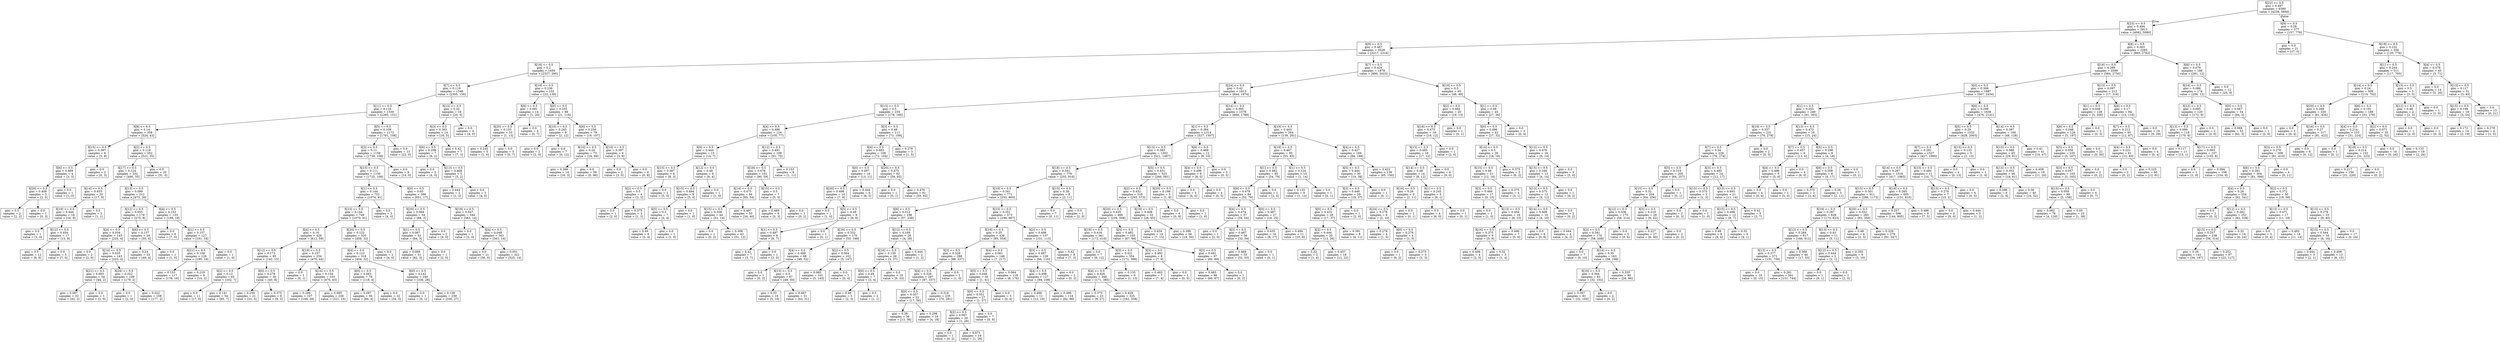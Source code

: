digraph Tree {
node [shape=box] ;
0 [label="X[22] <= 0.5\ngini = 0.487\nsamples = 6390\nvalue = [4239, 5856]"] ;
1 [label="X[23] <= 0.5\ngini = 0.494\nsamples = 5813\nvalue = [4082, 5080]"] ;
0 -> 1 [labeldistance=2.5, labelangle=45, headlabel="True"] ;
2 [label="X[9] <= 0.5\ngini = 0.487\nsamples = 3528\nvalue = [3217, 2318]"] ;
1 -> 2 ;
3 [label="X[16] <= 0.5\ngini = 0.2\nsamples = 1650\nvalue = [2327, 295]"] ;
2 -> 3 ;
4 [label="X[7] <= 0.5\ngini = 0.119\nsamples = 1548\nvalue = [2305, 156]"] ;
3 -> 4 ;
5 [label="X[11] <= 0.5\ngini = 0.116\nsamples = 1530\nvalue = [2285, 151]"] ;
4 -> 5 ;
6 [label="X[8] <= 0.5\ngini = 0.14\nsamples = 358\nvalue = [524, 43]"] ;
5 -> 6 ;
7 [label="X[15] <= 0.5\ngini = 0.397\nsamples = 6\nvalue = [3, 8]"] ;
6 -> 7 ;
8 [label="X[6] <= 0.5\ngini = 0.469\nsamples = 4\nvalue = [3, 5]"] ;
7 -> 8 ;
9 [label="X[20] <= 0.5\ngini = 0.408\nsamples = 3\nvalue = [2, 5]"] ;
8 -> 9 ;
10 [label="gini = 0.5\nsamples = 2\nvalue = [2, 2]"] ;
9 -> 10 ;
11 [label="gini = 0.0\nsamples = 1\nvalue = [0, 3]"] ;
9 -> 11 ;
12 [label="gini = 0.0\nsamples = 1\nvalue = [1, 0]"] ;
8 -> 12 ;
13 [label="gini = 0.0\nsamples = 2\nvalue = [0, 3]"] ;
7 -> 13 ;
14 [label="X[2] <= 0.5\ngini = 0.118\nsamples = 352\nvalue = [521, 35]"] ;
6 -> 14 ;
15 [label="X[17] <= 0.5\ngini = 0.124\nsamples = 332\nvalue = [490, 35]"] ;
14 -> 15 ;
16 [label="X[14] <= 0.5\ngini = 0.453\nsamples = 20\nvalue = [17, 9]"] ;
15 -> 16 ;
17 [label="X[19] <= 0.5\ngini = 0.444\nsamples = 18\nvalue = [16, 8]"] ;
16 -> 17 ;
18 [label="gini = 0.0\nsamples = 1\nvalue = [1, 0]"] ;
17 -> 18 ;
19 [label="X[12] <= 0.5\ngini = 0.454\nsamples = 17\nvalue = [15, 8]"] ;
17 -> 19 ;
20 [label="gini = 0.5\nsamples = 12\nvalue = [8, 8]"] ;
19 -> 20 ;
21 [label="gini = 0.0\nsamples = 5\nvalue = [7, 0]"] ;
19 -> 21 ;
22 [label="gini = 0.5\nsamples = 2\nvalue = [1, 1]"] ;
16 -> 22 ;
23 [label="X[13] <= 0.5\ngini = 0.099\nsamples = 312\nvalue = [473, 26]"] ;
15 -> 23 ;
24 [label="X[12] <= 0.5\ngini = 0.055\nsamples = 179\nvalue = [275, 8]"] ;
23 -> 24 ;
25 [label="X[4] <= 0.5\ngini = 0.034\nsamples = 145\nvalue = [225, 4]"] ;
24 -> 25 ;
26 [label="gini = 0.0\nsamples = 2\nvalue = [2, 0]"] ;
25 -> 26 ;
27 [label="X[14] <= 0.5\ngini = 0.035\nsamples = 143\nvalue = [223, 4]"] ;
25 -> 27 ;
28 [label="X[21] <= 0.5\ngini = 0.083\nsamples = 34\nvalue = [44, 2]"] ;
27 -> 28 ;
29 [label="gini = 0.087\nsamples = 33\nvalue = [42, 2]"] ;
28 -> 29 ;
30 [label="gini = 0.0\nsamples = 1\nvalue = [2, 0]"] ;
28 -> 30 ;
31 [label="X[24] <= 0.5\ngini = 0.022\nsamples = 109\nvalue = [179, 2]"] ;
27 -> 31 ;
32 [label="gini = 0.0\nsamples = 1\nvalue = [2, 0]"] ;
31 -> 32 ;
33 [label="gini = 0.022\nsamples = 108\nvalue = [177, 2]"] ;
31 -> 33 ;
34 [label="X[6] <= 0.5\ngini = 0.137\nsamples = 34\nvalue = [50, 4]"] ;
24 -> 34 ;
35 [label="gini = 0.14\nsamples = 33\nvalue = [49, 4]"] ;
34 -> 35 ;
36 [label="gini = 0.0\nsamples = 1\nvalue = [1, 0]"] ;
34 -> 36 ;
37 [label="X[4] <= 0.5\ngini = 0.153\nsamples = 133\nvalue = [198, 18]"] ;
23 -> 37 ;
38 [label="gini = 0.0\nsamples = 6\nvalue = [7, 0]"] ;
37 -> 38 ;
39 [label="X[1] <= 0.5\ngini = 0.157\nsamples = 127\nvalue = [191, 18]"] ;
37 -> 39 ;
40 [label="X[21] <= 0.5\ngini = 0.158\nsamples = 126\nvalue = [190, 18]"] ;
39 -> 40 ;
41 [label="gini = 0.153\nsamples = 117\nvalue = [176, 16]"] ;
40 -> 41 ;
42 [label="gini = 0.219\nsamples = 9\nvalue = [14, 2]"] ;
40 -> 42 ;
43 [label="gini = 0.0\nsamples = 1\nvalue = [1, 0]"] ;
39 -> 43 ;
44 [label="gini = 0.0\nsamples = 20\nvalue = [31, 0]"] ;
14 -> 44 ;
45 [label="X[5] <= 0.5\ngini = 0.109\nsamples = 1172\nvalue = [1761, 108]"] ;
5 -> 45 ;
46 [label="X[3] <= 0.5\ngini = 0.11\nsamples = 1159\nvalue = [1739, 108]"] ;
45 -> 46 ;
47 [label="X[15] <= 0.5\ngini = 0.111\nsamples = 1150\nvalue = [1725, 108]"] ;
46 -> 47 ;
48 [label="X[1] <= 0.5\ngini = 0.144\nsamples = 752\nvalue = [1074, 91]"] ;
47 -> 48 ;
49 [label="X[13] <= 0.5\ngini = 0.144\nsamples = 749\nvalue = [1070, 91]"] ;
48 -> 49 ;
50 [label="X[4] <= 0.5\ngini = 0.16\nsamples = 429\nvalue = [612, 59]"] ;
49 -> 50 ;
51 [label="X[12] <= 0.5\ngini = 0.173\nsamples = 95\nvalue = [142, 15]"] ;
50 -> 51 ;
52 [label="X[2] <= 0.5\ngini = 0.12\nsamples = 65\nvalue = [102, 7]"] ;
51 -> 52 ;
53 [label="gini = 0.0\nsamples = 11\nvalue = [17, 0]"] ;
52 -> 53 ;
54 [label="gini = 0.141\nsamples = 54\nvalue = [85, 7]"] ;
52 -> 54 ;
55 [label="X[0] <= 0.5\ngini = 0.278\nsamples = 30\nvalue = [40, 8]"] ;
51 -> 55 ;
56 [label="gini = 0.239\nsamples = 21\nvalue = [31, 5]"] ;
55 -> 56 ;
57 [label="gini = 0.375\nsamples = 9\nvalue = [9, 3]"] ;
55 -> 57 ;
58 [label="X[19] <= 0.5\ngini = 0.157\nsamples = 334\nvalue = [470, 44]"] ;
50 -> 58 ;
59 [label="gini = 0.0\nsamples = 1\nvalue = [0, 1]"] ;
58 -> 59 ;
60 [label="X[14] <= 0.5\ngini = 0.154\nsamples = 333\nvalue = [470, 43]"] ;
58 -> 60 ;
61 [label="gini = 0.266\nsamples = 107\nvalue = [149, 28]"] ;
60 -> 61 ;
62 [label="gini = 0.085\nsamples = 226\nvalue = [321, 15]"] ;
60 -> 62 ;
63 [label="X[20] <= 0.5\ngini = 0.122\nsamples = 320\nvalue = [458, 32]"] ;
49 -> 63 ;
64 [label="X[4] <= 0.5\ngini = 0.123\nsamples = 318\nvalue = [454, 32]"] ;
63 -> 64 ;
65 [label="X[0] <= 0.5\ngini = 0.063\nsamples = 78\nvalue = [118, 4]"] ;
64 -> 65 ;
66 [label="gini = 0.087\nsamples = 56\nvalue = [84, 4]"] ;
65 -> 66 ;
67 [label="gini = 0.0\nsamples = 22\nvalue = [34, 0]"] ;
65 -> 67 ;
68 [label="X[0] <= 0.5\ngini = 0.142\nsamples = 240\nvalue = [336, 28]"] ;
64 -> 68 ;
69 [label="gini = 0.0\nsamples = 1\nvalue = [0, 1]"] ;
68 -> 69 ;
70 [label="gini = 0.138\nsamples = 239\nvalue = [336, 27]"] ;
68 -> 70 ;
71 [label="gini = 0.0\nsamples = 2\nvalue = [4, 0]"] ;
63 -> 71 ;
72 [label="gini = 0.0\nsamples = 3\nvalue = [4, 0]"] ;
48 -> 72 ;
73 [label="X[0] <= 0.5\ngini = 0.05\nsamples = 398\nvalue = [651, 17]"] ;
47 -> 73 ;
74 [label="X[20] <= 0.5\ngini = 0.064\nsamples = 54\nvalue = [88, 3]"] ;
73 -> 74 ;
75 [label="X[1] <= 0.5\ngini = 0.067\nsamples = 52\nvalue = [84, 3]"] ;
74 -> 75 ;
76 [label="gini = 0.068\nsamples = 51\nvalue = [82, 3]"] ;
75 -> 76 ;
77 [label="gini = 0.0\nsamples = 1\nvalue = [2, 0]"] ;
75 -> 77 ;
78 [label="gini = 0.0\nsamples = 2\nvalue = [4, 0]"] ;
74 -> 78 ;
79 [label="X[19] <= 0.5\ngini = 0.047\nsamples = 344\nvalue = [563, 14]"] ;
73 -> 79 ;
80 [label="gini = 0.0\nsamples = 1\nvalue = [2, 0]"] ;
79 -> 80 ;
81 [label="X[4] <= 0.5\ngini = 0.048\nsamples = 343\nvalue = [561, 14]"] ;
79 -> 81 ;
82 [label="gini = 0.0\nsamples = 21\nvalue = [36, 0]"] ;
81 -> 82 ;
83 [label="gini = 0.051\nsamples = 322\nvalue = [525, 14]"] ;
81 -> 83 ;
84 [label="gini = 0.0\nsamples = 9\nvalue = [14, 0]"] ;
46 -> 84 ;
85 [label="gini = 0.0\nsamples = 13\nvalue = [22, 0]"] ;
45 -> 85 ;
86 [label="X[15] <= 0.5\ngini = 0.32\nsamples = 18\nvalue = [20, 5]"] ;
4 -> 86 ;
87 [label="X[3] <= 0.5\ngini = 0.363\nsamples = 14\nvalue = [16, 5]"] ;
86 -> 87 ;
88 [label="X[0] <= 0.5\ngini = 0.298\nsamples = 7\nvalue = [9, 2]"] ;
87 -> 88 ;
89 [label="gini = 0.0\nsamples = 2\nvalue = [4, 0]"] ;
88 -> 89 ;
90 [label="X[13] <= 0.5\ngini = 0.408\nsamples = 5\nvalue = [5, 2]"] ;
88 -> 90 ;
91 [label="gini = 0.444\nsamples = 2\nvalue = [1, 2]"] ;
90 -> 91 ;
92 [label="gini = 0.0\nsamples = 3\nvalue = [4, 0]"] ;
90 -> 92 ;
93 [label="gini = 0.42\nsamples = 7\nvalue = [7, 3]"] ;
87 -> 93 ;
94 [label="gini = 0.0\nsamples = 4\nvalue = [4, 0]"] ;
86 -> 94 ;
95 [label="X[19] <= 0.5\ngini = 0.236\nsamples = 102\nvalue = [22, 139]"] ;
3 -> 95 ;
96 [label="X[6] <= 0.5\ngini = 0.091\nsamples = 14\nvalue = [1, 20]"] ;
95 -> 96 ;
97 [label="X[20] <= 0.5\ngini = 0.133\nsamples = 10\nvalue = [1, 13]"] ;
96 -> 97 ;
98 [label="gini = 0.245\nsamples = 5\nvalue = [1, 6]"] ;
97 -> 98 ;
99 [label="gini = 0.0\nsamples = 5\nvalue = [0, 7]"] ;
97 -> 99 ;
100 [label="gini = 0.0\nsamples = 4\nvalue = [0, 7]"] ;
96 -> 100 ;
101 [label="X[0] <= 0.5\ngini = 0.255\nsamples = 88\nvalue = [21, 119]"] ;
95 -> 101 ;
102 [label="X[10] <= 0.5\ngini = 0.245\nsamples = 9\nvalue = [2, 12]"] ;
101 -> 102 ;
103 [label="gini = 0.0\nsamples = 2\nvalue = [2, 0]"] ;
102 -> 103 ;
104 [label="gini = 0.0\nsamples = 7\nvalue = [0, 12]"] ;
102 -> 104 ;
105 [label="X[6] <= 0.5\ngini = 0.256\nsamples = 79\nvalue = [19, 107]"] ;
101 -> 105 ;
106 [label="X[10] <= 0.5\ngini = 0.24\nsamples = 73\nvalue = [16, 99]"] ;
105 -> 106 ;
107 [label="gini = 0.266\nsamples = 14\nvalue = [16, 3]"] ;
106 -> 107 ;
108 [label="gini = 0.0\nsamples = 59\nvalue = [0, 96]"] ;
106 -> 108 ;
109 [label="X[10] <= 0.5\ngini = 0.397\nsamples = 6\nvalue = [3, 8]"] ;
105 -> 109 ;
110 [label="gini = 0.0\nsamples = 2\nvalue = [3, 0]"] ;
109 -> 110 ;
111 [label="gini = 0.0\nsamples = 4\nvalue = [0, 8]"] ;
109 -> 111 ;
112 [label="X[7] <= 0.5\ngini = 0.424\nsamples = 1878\nvalue = [890, 2023]"] ;
2 -> 112 ;
113 [label="X[24] <= 0.5\ngini = 0.42\nsamples = 1813\nvalue = [844, 1974]"] ;
112 -> 113 ;
114 [label="X[13] <= 0.5\ngini = 0.5\nsamples = 235\nvalue = [178, 186]"] ;
113 -> 114 ;
115 [label="X[4] <= 0.5\ngini = 0.488\nsamples = 124\nvalue = [105, 77]"] ;
114 -> 115 ;
116 [label="X[0] <= 0.5\ngini = 0.444\nsamples = 15\nvalue = [14, 7]"] ;
115 -> 116 ;
117 [label="X[15] <= 0.5\ngini = 0.397\nsamples = 6\nvalue = [8, 3]"] ;
116 -> 117 ;
118 [label="X[2] <= 0.5\ngini = 0.5\nsamples = 4\nvalue = [3, 3]"] ;
117 -> 118 ;
119 [label="gini = 0.0\nsamples = 1\nvalue = [2, 0]"] ;
118 -> 119 ;
120 [label="gini = 0.375\nsamples = 3\nvalue = [1, 3]"] ;
118 -> 120 ;
121 [label="gini = 0.0\nsamples = 2\nvalue = [5, 0]"] ;
117 -> 121 ;
122 [label="X[12] <= 0.5\ngini = 0.48\nsamples = 9\nvalue = [6, 4]"] ;
116 -> 122 ;
123 [label="X[15] <= 0.5\ngini = 0.494\nsamples = 8\nvalue = [5, 4]"] ;
122 -> 123 ;
124 [label="X[5] <= 0.5\ngini = 0.5\nsamples = 7\nvalue = [4, 4]"] ;
123 -> 124 ;
125 [label="gini = 0.49\nsamples = 6\nvalue = [3, 4]"] ;
124 -> 125 ;
126 [label="gini = 0.0\nsamples = 1\nvalue = [1, 0]"] ;
124 -> 126 ;
127 [label="gini = 0.0\nsamples = 1\nvalue = [1, 0]"] ;
123 -> 127 ;
128 [label="gini = 0.0\nsamples = 1\nvalue = [1, 0]"] ;
122 -> 128 ;
129 [label="X[12] <= 0.5\ngini = 0.491\nsamples = 109\nvalue = [91, 70]"] ;
115 -> 129 ;
130 [label="X[18] <= 0.5\ngini = 0.478\nsamples = 101\nvalue = [90, 59]"] ;
129 -> 130 ;
131 [label="X[14] <= 0.5\ngini = 0.475\nsamples = 94\nvalue = [85, 54]"] ;
130 -> 131 ;
132 [label="X[15] <= 0.5\ngini = 0.338\nsamples = 44\nvalue = [51, 14]"] ;
131 -> 132 ;
133 [label="gini = 0.0\nsamples = 1\nvalue = [0, 2]"] ;
132 -> 133 ;
134 [label="gini = 0.308\nsamples = 43\nvalue = [51, 12]"] ;
132 -> 134 ;
135 [label="gini = 0.497\nsamples = 50\nvalue = [34, 40]"] ;
131 -> 135 ;
136 [label="X[15] <= 0.5\ngini = 0.5\nsamples = 7\nvalue = [5, 5]"] ;
130 -> 136 ;
137 [label="gini = 0.469\nsamples = 6\nvalue = [5, 3]"] ;
136 -> 137 ;
138 [label="gini = 0.0\nsamples = 1\nvalue = [0, 2]"] ;
136 -> 138 ;
139 [label="gini = 0.153\nsamples = 8\nvalue = [1, 11]"] ;
129 -> 139 ;
140 [label="X[3] <= 0.5\ngini = 0.48\nsamples = 111\nvalue = [73, 109]"] ;
114 -> 140 ;
141 [label="X[4] <= 0.5\ngini = 0.483\nsamples = 108\nvalue = [72, 104]"] ;
140 -> 141 ;
142 [label="X[0] <= 0.5\ngini = 0.497\nsamples = 16\nvalue = [13, 11]"] ;
141 -> 142 ;
143 [label="X[20] <= 0.5\ngini = 0.498\nsamples = 10\nvalue = [7, 8]"] ;
142 -> 143 ;
144 [label="gini = 0.0\nsamples = 1\nvalue = [1, 0]"] ;
143 -> 144 ;
145 [label="X[5] <= 0.5\ngini = 0.49\nsamples = 9\nvalue = [6, 8]"] ;
143 -> 145 ;
146 [label="X[1] <= 0.5\ngini = 0.497\nsamples = 8\nvalue = [6, 7]"] ;
145 -> 146 ;
147 [label="gini = 0.42\nsamples = 7\nvalue = [3, 7]"] ;
146 -> 147 ;
148 [label="gini = 0.0\nsamples = 1\nvalue = [3, 0]"] ;
146 -> 148 ;
149 [label="gini = 0.0\nsamples = 1\nvalue = [0, 1]"] ;
145 -> 149 ;
150 [label="gini = 0.444\nsamples = 6\nvalue = [6, 3]"] ;
142 -> 150 ;
151 [label="X[20] <= 0.5\ngini = 0.475\nsamples = 92\nvalue = [59, 93]"] ;
141 -> 151 ;
152 [label="gini = 0.0\nsamples = 1\nvalue = [0, 1]"] ;
151 -> 152 ;
153 [label="gini = 0.476\nsamples = 91\nvalue = [59, 92]"] ;
151 -> 153 ;
154 [label="gini = 0.278\nsamples = 3\nvalue = [1, 5]"] ;
140 -> 154 ;
155 [label="X[14] <= 0.5\ngini = 0.395\nsamples = 1578\nvalue = [666, 1788]"] ;
113 -> 155 ;
156 [label="X[1] <= 0.5\ngini = 0.384\nsamples = 1314\nvalue = [527, 1507]"] ;
155 -> 156 ;
157 [label="X[13] <= 0.5\ngini = 0.383\nsamples = 1302\nvalue = [521, 1497]"] ;
156 -> 157 ;
158 [label="X[18] <= 0.5\ngini = 0.341\nsamples = 779\nvalue = [255, 916]"] ;
157 -> 158 ;
159 [label="X[19] <= 0.5\ngini = 0.341\nsamples = 771\nvalue = [253, 905]"] ;
158 -> 159 ;
160 [label="X[6] <= 0.5\ngini = 0.312\nsamples = 198\nvalue = [57, 238]"] ;
159 -> 160 ;
161 [label="X[16] <= 0.5\ngini = 0.332\nsamples = 170\nvalue = [53, 199]"] ;
160 -> 161 ;
162 [label="X[4] <= 0.5\ngini = 0.499\nsamples = 68\nvalue = [48, 52]"] ;
161 -> 162 ;
163 [label="gini = 0.0\nsamples = 1\nvalue = [0, 2]"] ;
162 -> 163 ;
164 [label="X[15] <= 0.5\ngini = 0.5\nsamples = 67\nvalue = [48, 50]"] ;
162 -> 164 ;
165 [label="gini = 0.33\nsamples = 16\nvalue = [5, 19]"] ;
164 -> 165 ;
166 [label="gini = 0.487\nsamples = 51\nvalue = [43, 31]"] ;
164 -> 166 ;
167 [label="X[2] <= 0.5\ngini = 0.064\nsamples = 102\nvalue = [5, 147]"] ;
161 -> 167 ;
168 [label="gini = 0.065\nsamples = 101\nvalue = [5, 143]"] ;
167 -> 168 ;
169 [label="gini = 0.0\nsamples = 1\nvalue = [0, 4]"] ;
167 -> 169 ;
170 [label="X[12] <= 0.5\ngini = 0.169\nsamples = 28\nvalue = [4, 39]"] ;
160 -> 170 ;
171 [label="X[16] <= 0.5\ngini = 0.139\nsamples = 26\nvalue = [3, 37]"] ;
170 -> 171 ;
172 [label="X[0] <= 0.5\ngini = 0.49\nsamples = 7\nvalue = [3, 4]"] ;
171 -> 172 ;
173 [label="gini = 0.48\nsamples = 5\nvalue = [2, 3]"] ;
172 -> 173 ;
174 [label="gini = 0.5\nsamples = 2\nvalue = [1, 1]"] ;
172 -> 174 ;
175 [label="gini = 0.0\nsamples = 19\nvalue = [0, 33]"] ;
171 -> 175 ;
176 [label="gini = 0.444\nsamples = 2\nvalue = [1, 2]"] ;
170 -> 176 ;
177 [label="X[15] <= 0.5\ngini = 0.351\nsamples = 573\nvalue = [196, 667]"] ;
159 -> 177 ;
178 [label="X[16] <= 0.5\ngini = 0.25\nsamples = 436\nvalue = [95, 554]"] ;
177 -> 178 ;
179 [label="X[3] <= 0.5\ngini = 0.328\nsamples = 288\nvalue = [88, 337]"] ;
178 -> 179 ;
180 [label="X[4] <= 0.5\ngini = 0.326\nsamples = 287\nvalue = [87, 337]"] ;
179 -> 180 ;
181 [label="X[0] <= 0.5\ngini = 0.357\nsamples = 52\nvalue = [17, 56]"] ;
180 -> 181 ;
182 [label="gini = 0.38\nsamples = 36\nvalue = [13, 38]"] ;
181 -> 182 ;
183 [label="gini = 0.298\nsamples = 16\nvalue = [4, 18]"] ;
181 -> 183 ;
184 [label="gini = 0.319\nsamples = 235\nvalue = [70, 281]"] ;
180 -> 184 ;
185 [label="gini = 0.0\nsamples = 1\nvalue = [1, 0]"] ;
179 -> 185 ;
186 [label="X[4] <= 0.5\ngini = 0.061\nsamples = 148\nvalue = [7, 217]"] ;
178 -> 186 ;
187 [label="X[5] <= 0.5\ngini = 0.046\nsamples = 30\nvalue = [1, 41]"] ;
186 -> 187 ;
188 [label="X[0] <= 0.5\ngini = 0.051\nsamples = 27\nvalue = [1, 37]"] ;
187 -> 188 ;
189 [label="X[2] <= 0.5\ngini = 0.067\nsamples = 20\nvalue = [1, 28]"] ;
188 -> 189 ;
190 [label="gini = 0.0\nsamples = 1\nvalue = [0, 2]"] ;
189 -> 190 ;
191 [label="gini = 0.071\nsamples = 19\nvalue = [1, 26]"] ;
189 -> 191 ;
192 [label="gini = 0.0\nsamples = 7\nvalue = [0, 9]"] ;
188 -> 192 ;
193 [label="gini = 0.0\nsamples = 3\nvalue = [0, 4]"] ;
187 -> 193 ;
194 [label="gini = 0.064\nsamples = 118\nvalue = [6, 176]"] ;
186 -> 194 ;
195 [label="X[2] <= 0.5\ngini = 0.498\nsamples = 137\nvalue = [101, 113]"] ;
177 -> 195 ;
196 [label="X[3] <= 0.5\ngini = 0.497\nsamples = 129\nvalue = [94, 110]"] ;
195 -> 196 ;
197 [label="X[4] <= 0.5\ngini = 0.498\nsamples = 127\nvalue = [94, 108]"] ;
196 -> 197 ;
198 [label="gini = 0.496\nsamples = 11\nvalue = [12, 10]"] ;
197 -> 198 ;
199 [label="gini = 0.496\nsamples = 116\nvalue = [82, 98]"] ;
197 -> 199 ;
200 [label="gini = 0.0\nsamples = 2\nvalue = [0, 2]"] ;
196 -> 200 ;
201 [label="gini = 0.42\nsamples = 8\nvalue = [7, 3]"] ;
195 -> 201 ;
202 [label="X[15] <= 0.5\ngini = 0.26\nsamples = 8\nvalue = [2, 11]"] ;
158 -> 202 ;
203 [label="gini = 0.0\nsamples = 7\nvalue = [0, 11]"] ;
202 -> 203 ;
204 [label="gini = 0.0\nsamples = 1\nvalue = [2, 0]"] ;
202 -> 204 ;
205 [label="X[5] <= 0.5\ngini = 0.431\nsamples = 523\nvalue = [266, 581]"] ;
157 -> 205 ;
206 [label="X[2] <= 0.5\ngini = 0.432\nsamples = 518\nvalue = [265, 573]"] ;
205 -> 206 ;
207 [label="X[20] <= 0.5\ngini = 0.435\nsamples = 466\nvalue = [239, 508]"] ;
206 -> 207 ;
208 [label="X[19] <= 0.5\ngini = 0.416\nsamples = 361\nvalue = [172, 410]"] ;
207 -> 208 ;
209 [label="gini = 0.0\nsamples = 7\nvalue = [0, 12]"] ;
208 -> 209 ;
210 [label="X[3] <= 0.5\ngini = 0.421\nsamples = 354\nvalue = [172, 398]"] ;
208 -> 210 ;
211 [label="X[4] <= 0.5\ngini = 0.426\nsamples = 348\nvalue = [171, 385]"] ;
210 -> 211 ;
212 [label="gini = 0.375\nsamples = 23\nvalue = [9, 27]"] ;
211 -> 212 ;
213 [label="gini = 0.429\nsamples = 325\nvalue = [162, 358]"] ;
211 -> 213 ;
214 [label="gini = 0.133\nsamples = 6\nvalue = [1, 13]"] ;
210 -> 214 ;
215 [label="X[4] <= 0.5\ngini = 0.482\nsamples = 105\nvalue = [67, 98]"] ;
207 -> 215 ;
216 [label="X[3] <= 0.5\ngini = 0.492\nsamples = 8\nvalue = [7, 9]"] ;
215 -> 216 ;
217 [label="gini = 0.463\nsamples = 7\nvalue = [7, 4]"] ;
216 -> 217 ;
218 [label="gini = 0.0\nsamples = 1\nvalue = [0, 5]"] ;
216 -> 218 ;
219 [label="X[3] <= 0.5\ngini = 0.481\nsamples = 97\nvalue = [60, 89]"] ;
215 -> 219 ;
220 [label="gini = 0.483\nsamples = 96\nvalue = [60, 87]"] ;
219 -> 220 ;
221 [label="gini = 0.0\nsamples = 1\nvalue = [0, 2]"] ;
219 -> 221 ;
222 [label="X[19] <= 0.5\ngini = 0.408\nsamples = 52\nvalue = [26, 65]"] ;
206 -> 222 ;
223 [label="gini = 0.434\nsamples = 14\nvalue = [7, 15]"] ;
222 -> 223 ;
224 [label="gini = 0.399\nsamples = 38\nvalue = [19, 50]"] ;
222 -> 224 ;
225 [label="X[20] <= 0.5\ngini = 0.198\nsamples = 5\nvalue = [1, 8]"] ;
205 -> 225 ;
226 [label="gini = 0.0\nsamples = 4\nvalue = [0, 8]"] ;
225 -> 226 ;
227 [label="gini = 0.0\nsamples = 1\nvalue = [1, 0]"] ;
225 -> 227 ;
228 [label="X[6] <= 0.5\ngini = 0.469\nsamples = 12\nvalue = [6, 10]"] ;
156 -> 228 ;
229 [label="X[4] <= 0.5\ngini = 0.496\nsamples = 9\nvalue = [6, 5]"] ;
228 -> 229 ;
230 [label="gini = 0.0\nsamples = 5\nvalue = [6, 0]"] ;
229 -> 230 ;
231 [label="gini = 0.0\nsamples = 4\nvalue = [0, 5]"] ;
229 -> 231 ;
232 [label="gini = 0.0\nsamples = 3\nvalue = [0, 5]"] ;
228 -> 232 ;
233 [label="X[19] <= 0.5\ngini = 0.443\nsamples = 264\nvalue = [139, 281]"] ;
155 -> 233 ;
234 [label="X[18] <= 0.5\ngini = 0.467\nsamples = 95\nvalue = [55, 93]"] ;
233 -> 234 ;
235 [label="X[1] <= 0.5\ngini = 0.482\nsamples = 85\nvalue = [54, 79]"] ;
234 -> 235 ;
236 [label="X[6] <= 0.5\ngini = 0.479\nsamples = 84\nvalue = [52, 79]"] ;
235 -> 236 ;
237 [label="X[4] <= 0.5\ngini = 0.474\nsamples = 57\nvalue = [34, 54]"] ;
236 -> 237 ;
238 [label="gini = 0.0\nsamples = 1\nvalue = [2, 0]"] ;
237 -> 238 ;
239 [label="X[2] <= 0.5\ngini = 0.467\nsamples = 56\nvalue = [32, 54]"] ;
237 -> 239 ;
240 [label="gini = 0.469\nsamples = 55\nvalue = [32, 53]"] ;
239 -> 240 ;
241 [label="gini = 0.0\nsamples = 1\nvalue = [0, 1]"] ;
239 -> 241 ;
242 [label="X[0] <= 0.5\ngini = 0.487\nsamples = 27\nvalue = [18, 25]"] ;
236 -> 242 ;
243 [label="gini = 0.435\nsamples = 16\nvalue = [8, 17]"] ;
242 -> 243 ;
244 [label="gini = 0.494\nsamples = 11\nvalue = [10, 8]"] ;
242 -> 244 ;
245 [label="gini = 0.0\nsamples = 1\nvalue = [2, 0]"] ;
235 -> 245 ;
246 [label="X[1] <= 0.5\ngini = 0.124\nsamples = 10\nvalue = [1, 14]"] ;
234 -> 246 ;
247 [label="gini = 0.133\nsamples = 9\nvalue = [1, 13]"] ;
246 -> 247 ;
248 [label="gini = 0.0\nsamples = 1\nvalue = [0, 1]"] ;
246 -> 248 ;
249 [label="X[4] <= 0.5\ngini = 0.427\nsamples = 169\nvalue = [84, 188]"] ;
233 -> 249 ;
250 [label="X[5] <= 0.5\ngini = 0.444\nsamples = 30\nvalue = [19, 38]"] ;
249 -> 250 ;
251 [label="X[3] <= 0.5\ngini = 0.448\nsamples = 29\nvalue = [19, 37]"] ;
250 -> 251 ;
252 [label="X[0] <= 0.5\ngini = 0.431\nsamples = 28\nvalue = [17, 37]"] ;
251 -> 252 ;
253 [label="X[2] <= 0.5\ngini = 0.444\nsamples = 20\nvalue = [13, 26]"] ;
252 -> 253 ;
254 [label="gini = 0.32\nsamples = 2\nvalue = [1, 4]"] ;
253 -> 254 ;
255 [label="gini = 0.457\nsamples = 18\nvalue = [12, 22]"] ;
253 -> 255 ;
256 [label="gini = 0.391\nsamples = 8\nvalue = [4, 11]"] ;
252 -> 256 ;
257 [label="gini = 0.0\nsamples = 1\nvalue = [2, 0]"] ;
251 -> 257 ;
258 [label="gini = 0.0\nsamples = 1\nvalue = [0, 1]"] ;
250 -> 258 ;
259 [label="gini = 0.422\nsamples = 139\nvalue = [65, 150]"] ;
249 -> 259 ;
260 [label="X[19] <= 0.5\ngini = 0.5\nsamples = 65\nvalue = [46, 49]"] ;
112 -> 260 ;
261 [label="X[2] <= 0.5\ngini = 0.482\nsamples = 20\nvalue = [19, 13]"] ;
260 -> 261 ;
262 [label="X[18] <= 0.5\ngini = 0.475\nsamples = 19\nvalue = [19, 12]"] ;
261 -> 262 ;
263 [label="X[15] <= 0.5\ngini = 0.485\nsamples = 18\nvalue = [17, 12]"] ;
262 -> 263 ;
264 [label="X[14] <= 0.5\ngini = 0.48\nsamples = 14\nvalue = [8, 12]"] ;
263 -> 264 ;
265 [label="X[16] <= 0.5\ngini = 0.26\nsamples = 9\nvalue = [2, 11]"] ;
264 -> 265 ;
266 [label="X[24] <= 0.5\ngini = 0.278\nsamples = 8\nvalue = [2, 10]"] ;
265 -> 266 ;
267 [label="gini = 0.278\nsamples = 4\nvalue = [1, 5]"] ;
266 -> 267 ;
268 [label="X[0] <= 0.5\ngini = 0.278\nsamples = 4\nvalue = [1, 5]"] ;
266 -> 268 ;
269 [label="gini = 0.0\nsamples = 1\nvalue = [0, 2]"] ;
268 -> 269 ;
270 [label="gini = 0.375\nsamples = 3\nvalue = [1, 3]"] ;
268 -> 270 ;
271 [label="gini = 0.0\nsamples = 1\nvalue = [0, 1]"] ;
265 -> 271 ;
272 [label="X[1] <= 0.5\ngini = 0.245\nsamples = 5\nvalue = [6, 1]"] ;
264 -> 272 ;
273 [label="gini = 0.0\nsamples = 4\nvalue = [6, 0]"] ;
272 -> 273 ;
274 [label="gini = 0.0\nsamples = 1\nvalue = [0, 1]"] ;
272 -> 274 ;
275 [label="gini = 0.0\nsamples = 4\nvalue = [9, 0]"] ;
263 -> 275 ;
276 [label="gini = 0.0\nsamples = 1\nvalue = [2, 0]"] ;
262 -> 276 ;
277 [label="gini = 0.0\nsamples = 1\nvalue = [0, 1]"] ;
261 -> 277 ;
278 [label="X[1] <= 0.5\ngini = 0.49\nsamples = 45\nvalue = [27, 36]"] ;
260 -> 278 ;
279 [label="X[0] <= 0.5\ngini = 0.496\nsamples = 42\nvalue = [27, 32]"] ;
278 -> 279 ;
280 [label="X[14] <= 0.5\ngini = 0.5\nsamples = 26\nvalue = [18, 18]"] ;
279 -> 280 ;
281 [label="X[15] <= 0.5\ngini = 0.49\nsamples = 21\nvalue = [12, 16]"] ;
280 -> 281 ;
282 [label="X[3] <= 0.5\ngini = 0.469\nsamples = 17\nvalue = [9, 15]"] ;
281 -> 282 ;
283 [label="gini = 0.0\nsamples = 1\nvalue = [1, 0]"] ;
282 -> 283 ;
284 [label="X[13] <= 0.5\ngini = 0.454\nsamples = 16\nvalue = [8, 15]"] ;
282 -> 284 ;
285 [label="X[16] <= 0.5\ngini = 0.375\nsamples = 9\nvalue = [3, 9]"] ;
284 -> 285 ;
286 [label="gini = 0.408\nsamples = 4\nvalue = [2, 5]"] ;
285 -> 286 ;
287 [label="gini = 0.32\nsamples = 5\nvalue = [1, 4]"] ;
285 -> 287 ;
288 [label="gini = 0.496\nsamples = 7\nvalue = [5, 6]"] ;
284 -> 288 ;
289 [label="gini = 0.375\nsamples = 4\nvalue = [3, 1]"] ;
281 -> 289 ;
290 [label="gini = 0.375\nsamples = 5\nvalue = [6, 2]"] ;
280 -> 290 ;
291 [label="X[12] <= 0.5\ngini = 0.476\nsamples = 16\nvalue = [9, 14]"] ;
279 -> 291 ;
292 [label="X[15] <= 0.5\ngini = 0.346\nsamples = 13\nvalue = [4, 14]"] ;
291 -> 292 ;
293 [label="X[13] <= 0.5\ngini = 0.375\nsamples = 12\nvalue = [4, 12]"] ;
292 -> 293 ;
294 [label="X[14] <= 0.5\ngini = 0.408\nsamples = 10\nvalue = [4, 10]"] ;
293 -> 294 ;
295 [label="gini = 0.0\nsamples = 6\nvalue = [0, 8]"] ;
294 -> 295 ;
296 [label="gini = 0.444\nsamples = 4\nvalue = [4, 2]"] ;
294 -> 296 ;
297 [label="gini = 0.0\nsamples = 2\nvalue = [0, 2]"] ;
293 -> 297 ;
298 [label="gini = 0.0\nsamples = 1\nvalue = [0, 2]"] ;
292 -> 298 ;
299 [label="gini = 0.0\nsamples = 3\nvalue = [5, 0]"] ;
291 -> 299 ;
300 [label="gini = 0.0\nsamples = 3\nvalue = [0, 4]"] ;
278 -> 300 ;
301 [label="X[8] <= 0.5\ngini = 0.363\nsamples = 2285\nvalue = [865, 2762]"] ;
1 -> 301 ;
302 [label="X[18] <= 0.5\ngini = 0.289\nsamples = 2099\nvalue = [584, 2750]"] ;
301 -> 302 ;
303 [label="X[0] <= 0.5\ngini = 0.306\nsamples = 1887\nvalue = [567, 2434]"] ;
302 -> 303 ;
304 [label="X[1] <= 0.5\ngini = 0.355\nsamples = 249\nvalue = [91, 303]"] ;
303 -> 304 ;
305 [label="X[19] <= 0.5\ngini = 0.337\nsamples = 231\nvalue = [76, 279]"] ;
304 -> 305 ;
306 [label="X[7] <= 0.5\ngini = 0.34\nsamples = 229\nvalue = [76, 274]"] ;
305 -> 306 ;
307 [label="X[5] <= 0.5\ngini = 0.319\nsamples = 205\nvalue = [64, 257]"] ;
306 -> 307 ;
308 [label="X[15] <= 0.5\ngini = 0.32\nsamples = 204\nvalue = [64, 256]"] ;
307 -> 308 ;
309 [label="X[12] <= 0.5\ngini = 0.336\nsamples = 175\nvalue = [58, 214]"] ;
308 -> 309 ;
310 [label="X[2] <= 0.5\ngini = 0.341\nsamples = 170\nvalue = [58, 208]"] ;
309 -> 310 ;
311 [label="gini = 0.0\nsamples = 7\nvalue = [0, 10]"] ;
310 -> 311 ;
312 [label="X[14] <= 0.5\ngini = 0.35\nsamples = 163\nvalue = [58, 198]"] ;
310 -> 312 ;
313 [label="X[16] <= 0.5\ngini = 0.364\nsamples = 83\nvalue = [32, 102]"] ;
312 -> 313 ;
314 [label="gini = 0.367\nsamples = 81\nvalue = [32, 100]"] ;
313 -> 314 ;
315 [label="gini = 0.0\nsamples = 2\nvalue = [0, 2]"] ;
313 -> 315 ;
316 [label="gini = 0.335\nsamples = 80\nvalue = [26, 96]"] ;
312 -> 316 ;
317 [label="gini = 0.0\nsamples = 5\nvalue = [0, 6]"] ;
309 -> 317 ;
318 [label="X[3] <= 0.5\ngini = 0.219\nsamples = 29\nvalue = [6, 42]"] ;
308 -> 318 ;
319 [label="gini = 0.227\nsamples = 27\nvalue = [6, 40]"] ;
318 -> 319 ;
320 [label="gini = 0.0\nsamples = 2\nvalue = [0, 2]"] ;
318 -> 320 ;
321 [label="gini = 0.0\nsamples = 1\nvalue = [0, 1]"] ;
307 -> 321 ;
322 [label="X[3] <= 0.5\ngini = 0.485\nsamples = 24\nvalue = [12, 17]"] ;
306 -> 322 ;
323 [label="X[15] <= 0.5\ngini = 0.375\nsamples = 3\nvalue = [1, 3]"] ;
322 -> 323 ;
324 [label="gini = 0.0\nsamples = 2\nvalue = [0, 3]"] ;
323 -> 324 ;
325 [label="gini = 0.0\nsamples = 1\nvalue = [1, 0]"] ;
323 -> 325 ;
326 [label="X[13] <= 0.5\ngini = 0.493\nsamples = 21\nvalue = [11, 14]"] ;
322 -> 326 ;
327 [label="X[15] <= 0.5\ngini = 0.498\nsamples = 12\nvalue = [8, 7]"] ;
326 -> 327 ;
328 [label="gini = 0.48\nsamples = 8\nvalue = [4, 6]"] ;
327 -> 328 ;
329 [label="gini = 0.32\nsamples = 4\nvalue = [4, 1]"] ;
327 -> 329 ;
330 [label="gini = 0.42\nsamples = 9\nvalue = [3, 7]"] ;
326 -> 330 ;
331 [label="gini = 0.0\nsamples = 2\nvalue = [0, 5]"] ;
305 -> 331 ;
332 [label="X[13] <= 0.5\ngini = 0.473\nsamples = 18\nvalue = [15, 24]"] ;
304 -> 332 ;
333 [label="X[7] <= 0.5\ngini = 0.457\nsamples = 9\nvalue = [11, 6]"] ;
332 -> 333 ;
334 [label="X[4] <= 0.5\ngini = 0.496\nsamples = 5\nvalue = [5, 6]"] ;
333 -> 334 ;
335 [label="gini = 0.0\nsamples = 4\nvalue = [0, 6]"] ;
334 -> 335 ;
336 [label="gini = 0.0\nsamples = 1\nvalue = [5, 0]"] ;
334 -> 336 ;
337 [label="gini = 0.0\nsamples = 4\nvalue = [6, 0]"] ;
333 -> 337 ;
338 [label="X[5] <= 0.5\ngini = 0.298\nsamples = 9\nvalue = [4, 18]"] ;
332 -> 338 ;
339 [label="X[6] <= 0.5\ngini = 0.308\nsamples = 8\nvalue = [4, 17]"] ;
338 -> 339 ;
340 [label="gini = 0.375\nsamples = 3\nvalue = [2, 6]"] ;
339 -> 340 ;
341 [label="gini = 0.26\nsamples = 5\nvalue = [2, 11]"] ;
339 -> 341 ;
342 [label="gini = 0.0\nsamples = 1\nvalue = [0, 1]"] ;
338 -> 342 ;
343 [label="X[6] <= 0.5\ngini = 0.298\nsamples = 1638\nvalue = [476, 2131]"] ;
303 -> 343 ;
344 [label="X[5] <= 0.5\ngini = 0.29\nsamples = 1532\nvalue = [428, 2003]"] ;
343 -> 344 ;
345 [label="X[7] <= 0.5\ngini = 0.291\nsamples = 1527\nvalue = [427, 1990]"] ;
344 -> 345 ;
346 [label="X[14] <= 0.5\ngini = 0.287\nsamples = 1516\nvalue = [417, 1983]"] ;
345 -> 346 ;
347 [label="X[15] <= 0.5\ngini = 0.301\nsamples = 911\nvalue = [266, 1173]"] ;
346 -> 347 ;
348 [label="X[19] <= 0.5\ngini = 0.287\nsamples = 628\nvalue = [173, 823]"] ;
347 -> 348 ;
349 [label="X[12] <= 0.5\ngini = 0.284\nsamples = 617\nvalue = [168, 812]"] ;
348 -> 349 ;
350 [label="X[13] <= 0.5\ngini = 0.277\nsamples = 571\nvalue = [151, 759]"] ;
349 -> 350 ;
351 [label="gini = 0.0\nsamples = 10\nvalue = [0, 15]"] ;
350 -> 351 ;
352 [label="gini = 0.281\nsamples = 561\nvalue = [151, 744]"] ;
350 -> 352 ;
353 [label="gini = 0.368\nsamples = 46\nvalue = [17, 53]"] ;
349 -> 353 ;
354 [label="X[13] <= 0.5\ngini = 0.43\nsamples = 11\nvalue = [5, 11]"] ;
348 -> 354 ;
355 [label="X[12] <= 0.5\ngini = 0.444\nsamples = 2\nvalue = [2, 1]"] ;
354 -> 355 ;
356 [label="gini = 0.0\nsamples = 1\nvalue = [0, 1]"] ;
355 -> 356 ;
357 [label="gini = 0.0\nsamples = 1\nvalue = [2, 0]"] ;
355 -> 357 ;
358 [label="gini = 0.355\nsamples = 9\nvalue = [3, 10]"] ;
354 -> 358 ;
359 [label="X[20] <= 0.5\ngini = 0.332\nsamples = 283\nvalue = [93, 350]"] ;
347 -> 359 ;
360 [label="gini = 0.48\nsamples = 4\nvalue = [2, 3]"] ;
359 -> 360 ;
361 [label="gini = 0.329\nsamples = 279\nvalue = [91, 347]"] ;
359 -> 361 ;
362 [label="X[19] <= 0.5\ngini = 0.265\nsamples = 605\nvalue = [151, 810]"] ;
346 -> 362 ;
363 [label="gini = 0.257\nsamples = 596\nvalue = [144, 805]"] ;
362 -> 363 ;
364 [label="gini = 0.486\nsamples = 9\nvalue = [7, 5]"] ;
362 -> 364 ;
365 [label="X[15] <= 0.5\ngini = 0.484\nsamples = 11\nvalue = [10, 7]"] ;
345 -> 365 ;
366 [label="X[13] <= 0.5\ngini = 0.278\nsamples = 7\nvalue = [10, 2]"] ;
365 -> 366 ;
367 [label="gini = 0.0\nsamples = 4\nvalue = [9, 0]"] ;
366 -> 367 ;
368 [label="gini = 0.444\nsamples = 3\nvalue = [1, 2]"] ;
366 -> 368 ;
369 [label="gini = 0.0\nsamples = 4\nvalue = [0, 5]"] ;
365 -> 369 ;
370 [label="X[15] <= 0.5\ngini = 0.133\nsamples = 5\nvalue = [1, 13]"] ;
344 -> 370 ;
371 [label="gini = 0.0\nsamples = 4\nvalue = [0, 13]"] ;
370 -> 371 ;
372 [label="gini = 0.0\nsamples = 1\nvalue = [1, 0]"] ;
370 -> 372 ;
373 [label="X[14] <= 0.5\ngini = 0.397\nsamples = 106\nvalue = [48, 128]"] ;
343 -> 373 ;
374 [label="X[15] <= 0.5\ngini = 0.388\nsamples = 65\nvalue = [29, 81]"] ;
373 -> 374 ;
375 [label="X[13] <= 0.5\ngini = 0.352\nsamples = 46\nvalue = [18, 61]"] ;
374 -> 375 ;
376 [label="gini = 0.298\nsamples = 6\nvalue = [2, 9]"] ;
375 -> 376 ;
377 [label="gini = 0.36\nsamples = 40\nvalue = [16, 52]"] ;
375 -> 377 ;
378 [label="gini = 0.458\nsamples = 19\nvalue = [11, 20]"] ;
374 -> 378 ;
379 [label="gini = 0.41\nsamples = 41\nvalue = [19, 47]"] ;
373 -> 379 ;
380 [label="X[13] <= 0.5\ngini = 0.097\nsamples = 212\nvalue = [17, 316]"] ;
302 -> 380 ;
381 [label="X[1] <= 0.5\ngini = 0.048\nsamples = 128\nvalue = [5, 200]"] ;
380 -> 381 ;
382 [label="X[6] <= 0.5\ngini = 0.048\nsamples = 126\nvalue = [5, 197]"] ;
381 -> 382 ;
383 [label="X[5] <= 0.5\ngini = 0.056\nsamples = 105\nvalue = [5, 167]"] ;
382 -> 383 ;
384 [label="X[3] <= 0.5\ngini = 0.057\nsamples = 103\nvalue = [5, 165]"] ;
383 -> 384 ;
385 [label="X[15] <= 0.5\ngini = 0.059\nsamples = 99\nvalue = [5, 158]"] ;
384 -> 385 ;
386 [label="gini = 0.062\nsamples = 76\nvalue = [4, 120]"] ;
385 -> 386 ;
387 [label="gini = 0.05\nsamples = 23\nvalue = [1, 38]"] ;
385 -> 387 ;
388 [label="gini = 0.0\nsamples = 4\nvalue = [0, 7]"] ;
384 -> 388 ;
389 [label="gini = 0.0\nsamples = 2\nvalue = [0, 2]"] ;
383 -> 389 ;
390 [label="gini = 0.0\nsamples = 21\nvalue = [0, 30]"] ;
382 -> 390 ;
391 [label="gini = 0.0\nsamples = 2\nvalue = [0, 3]"] ;
381 -> 391 ;
392 [label="X[6] <= 0.5\ngini = 0.17\nsamples = 84\nvalue = [12, 116]"] ;
380 -> 392 ;
393 [label="X[7] <= 0.5\ngini = 0.213\nsamples = 65\nvalue = [12, 87]"] ;
392 -> 393 ;
394 [label="X[4] <= 0.5\ngini = 0.221\nsamples = 61\nvalue = [12, 83]"] ;
393 -> 394 ;
395 [label="gini = 0.0\nsamples = 1\nvalue = [0, 2]"] ;
394 -> 395 ;
396 [label="gini = 0.225\nsamples = 60\nvalue = [12, 81]"] ;
394 -> 396 ;
397 [label="gini = 0.0\nsamples = 4\nvalue = [0, 4]"] ;
393 -> 397 ;
398 [label="gini = 0.0\nsamples = 19\nvalue = [0, 29]"] ;
392 -> 398 ;
399 [label="X[6] <= 0.5\ngini = 0.079\nsamples = 186\nvalue = [281, 12]"] ;
301 -> 399 ;
400 [label="X[14] <= 0.5\ngini = 0.086\nsamples = 174\nvalue = [256, 12]"] ;
399 -> 400 ;
401 [label="X[12] <= 0.5\ngini = 0.095\nsamples = 120\nvalue = [172, 9]"] ;
400 -> 401 ;
402 [label="X[13] <= 0.5\ngini = 0.096\nsamples = 118\nvalue = [170, 9]"] ;
401 -> 402 ;
403 [label="gini = 0.117\nsamples = 11\nvalue = [15, 1]"] ;
402 -> 403 ;
404 [label="X[17] <= 0.5\ngini = 0.093\nsamples = 107\nvalue = [155, 8]"] ;
402 -> 404 ;
405 [label="gini = 0.0\nsamples = 1\nvalue = [1, 0]"] ;
404 -> 405 ;
406 [label="gini = 0.094\nsamples = 106\nvalue = [154, 8]"] ;
404 -> 406 ;
407 [label="gini = 0.0\nsamples = 2\nvalue = [2, 0]"] ;
401 -> 407 ;
408 [label="X[5] <= 0.5\ngini = 0.067\nsamples = 54\nvalue = [84, 3]"] ;
400 -> 408 ;
409 [label="gini = 0.068\nsamples = 53\nvalue = [82, 3]"] ;
408 -> 409 ;
410 [label="gini = 0.0\nsamples = 1\nvalue = [2, 0]"] ;
408 -> 410 ;
411 [label="gini = 0.0\nsamples = 12\nvalue = [25, 0]"] ;
399 -> 411 ;
412 [label="X[9] <= 0.5\ngini = 0.28\nsamples = 577\nvalue = [157, 776]"] ;
0 -> 412 [labeldistance=2.5, labelangle=-45, headlabel="False"] ;
413 [label="gini = 0.0\nsamples = 21\nvalue = [37, 0]"] ;
412 -> 413 ;
414 [label="X[18] <= 0.5\ngini = 0.232\nsamples = 556\nvalue = [120, 776]"] ;
412 -> 414 ;
415 [label="X[1] <= 0.5\ngini = 0.244\nsamples = 511\nvalue = [117, 705]"] ;
414 -> 415 ;
416 [label="X[14] <= 0.5\ngini = 0.24\nsamples = 508\nvalue = [114, 702]"] ;
415 -> 416 ;
417 [label="X[20] <= 0.5\ngini = 0.268\nsamples = 320\nvalue = [81, 426]"] ;
416 -> 417 ;
418 [label="gini = 0.0\nsamples = 3\nvalue = [0, 4]"] ;
417 -> 418 ;
419 [label="X[16] <= 0.5\ngini = 0.27\nsamples = 317\nvalue = [81, 422]"] ;
417 -> 419 ;
420 [label="X[3] <= 0.5\ngini = 0.276\nsamples = 308\nvalue = [81, 410]"] ;
419 -> 420 ;
421 [label="X[6] <= 0.5\ngini = 0.281\nsamples = 304\nvalue = [81, 399]"] ;
420 -> 421 ;
422 [label="X[4] <= 0.5\ngini = 0.26\nsamples = 254\nvalue = [62, 341]"] ;
421 -> 422 ;
423 [label="gini = 0.0\nsamples = 2\nvalue = [0, 3]"] ;
422 -> 423 ;
424 [label="X[12] <= 0.5\ngini = 0.262\nsamples = 252\nvalue = [62, 338]"] ;
422 -> 424 ;
425 [label="X[15] <= 0.5\ngini = 0.257\nsamples = 238\nvalue = [56, 314]"] ;
424 -> 425 ;
426 [label="gini = 0.26\nsamples = 141\nvalue = [34, 187]"] ;
425 -> 426 ;
427 [label="gini = 0.252\nsamples = 97\nvalue = [22, 127]"] ;
425 -> 427 ;
428 [label="gini = 0.32\nsamples = 14\nvalue = [6, 24]"] ;
424 -> 428 ;
429 [label="X[2] <= 0.5\ngini = 0.372\nsamples = 50\nvalue = [19, 58]"] ;
421 -> 429 ;
430 [label="X[13] <= 0.5\ngini = 0.471\nsamples = 17\nvalue = [11, 18]"] ;
429 -> 430 ;
431 [label="gini = 0.0\nsamples = 3\nvalue = [0, 4]"] ;
430 -> 431 ;
432 [label="gini = 0.493\nsamples = 14\nvalue = [11, 14]"] ;
430 -> 432 ;
433 [label="X[13] <= 0.5\ngini = 0.278\nsamples = 33\nvalue = [8, 40]"] ;
429 -> 433 ;
434 [label="X[15] <= 0.5\ngini = 0.444\nsamples = 16\nvalue = [8, 16]"] ;
433 -> 434 ;
435 [label="gini = 0.444\nsamples = 3\nvalue = [2, 1]"] ;
434 -> 435 ;
436 [label="gini = 0.408\nsamples = 13\nvalue = [6, 15]"] ;
434 -> 436 ;
437 [label="gini = 0.0\nsamples = 17\nvalue = [0, 24]"] ;
433 -> 437 ;
438 [label="gini = 0.0\nsamples = 4\nvalue = [0, 11]"] ;
420 -> 438 ;
439 [label="gini = 0.0\nsamples = 9\nvalue = [0, 12]"] ;
419 -> 439 ;
440 [label="X[6] <= 0.5\ngini = 0.191\nsamples = 188\nvalue = [33, 276]"] ;
416 -> 440 ;
441 [label="X[4] <= 0.5\ngini = 0.214\nsamples = 153\nvalue = [31, 224]"] ;
440 -> 441 ;
442 [label="gini = 0.0\nsamples = 1\nvalue = [0, 1]"] ;
441 -> 442 ;
443 [label="X[19] <= 0.5\ngini = 0.214\nsamples = 152\nvalue = [31, 223]"] ;
441 -> 443 ;
444 [label="gini = 0.217\nsamples = 150\nvalue = [31, 220]"] ;
443 -> 444 ;
445 [label="gini = 0.0\nsamples = 2\nvalue = [0, 3]"] ;
443 -> 445 ;
446 [label="X[2] <= 0.5\ngini = 0.071\nsamples = 35\nvalue = [2, 52]"] ;
440 -> 446 ;
447 [label="gini = 0.0\nsamples = 16\nvalue = [0, 26]"] ;
446 -> 447 ;
448 [label="gini = 0.133\nsamples = 19\nvalue = [2, 26]"] ;
446 -> 448 ;
449 [label="X[15] <= 0.5\ngini = 0.5\nsamples = 3\nvalue = [3, 3]"] ;
415 -> 449 ;
450 [label="X[12] <= 0.5\ngini = 0.48\nsamples = 2\nvalue = [2, 3]"] ;
449 -> 450 ;
451 [label="gini = 0.0\nsamples = 1\nvalue = [2, 0]"] ;
450 -> 451 ;
452 [label="gini = 0.0\nsamples = 1\nvalue = [0, 3]"] ;
450 -> 452 ;
453 [label="gini = 0.0\nsamples = 1\nvalue = [1, 0]"] ;
449 -> 453 ;
454 [label="X[4] <= 0.5\ngini = 0.078\nsamples = 45\nvalue = [3, 71]"] ;
414 -> 454 ;
455 [label="gini = 0.0\nsamples = 14\nvalue = [0, 26]"] ;
454 -> 455 ;
456 [label="X[13] <= 0.5\ngini = 0.117\nsamples = 31\nvalue = [3, 45]"] ;
454 -> 456 ;
457 [label="X[15] <= 0.5\ngini = 0.198\nsamples = 18\nvalue = [3, 24]"] ;
456 -> 457 ;
458 [label="gini = 0.172\nsamples = 14\nvalue = [2, 19]"] ;
457 -> 458 ;
459 [label="gini = 0.278\nsamples = 4\nvalue = [1, 5]"] ;
457 -> 459 ;
460 [label="gini = 0.0\nsamples = 13\nvalue = [0, 21]"] ;
456 -> 460 ;
}
